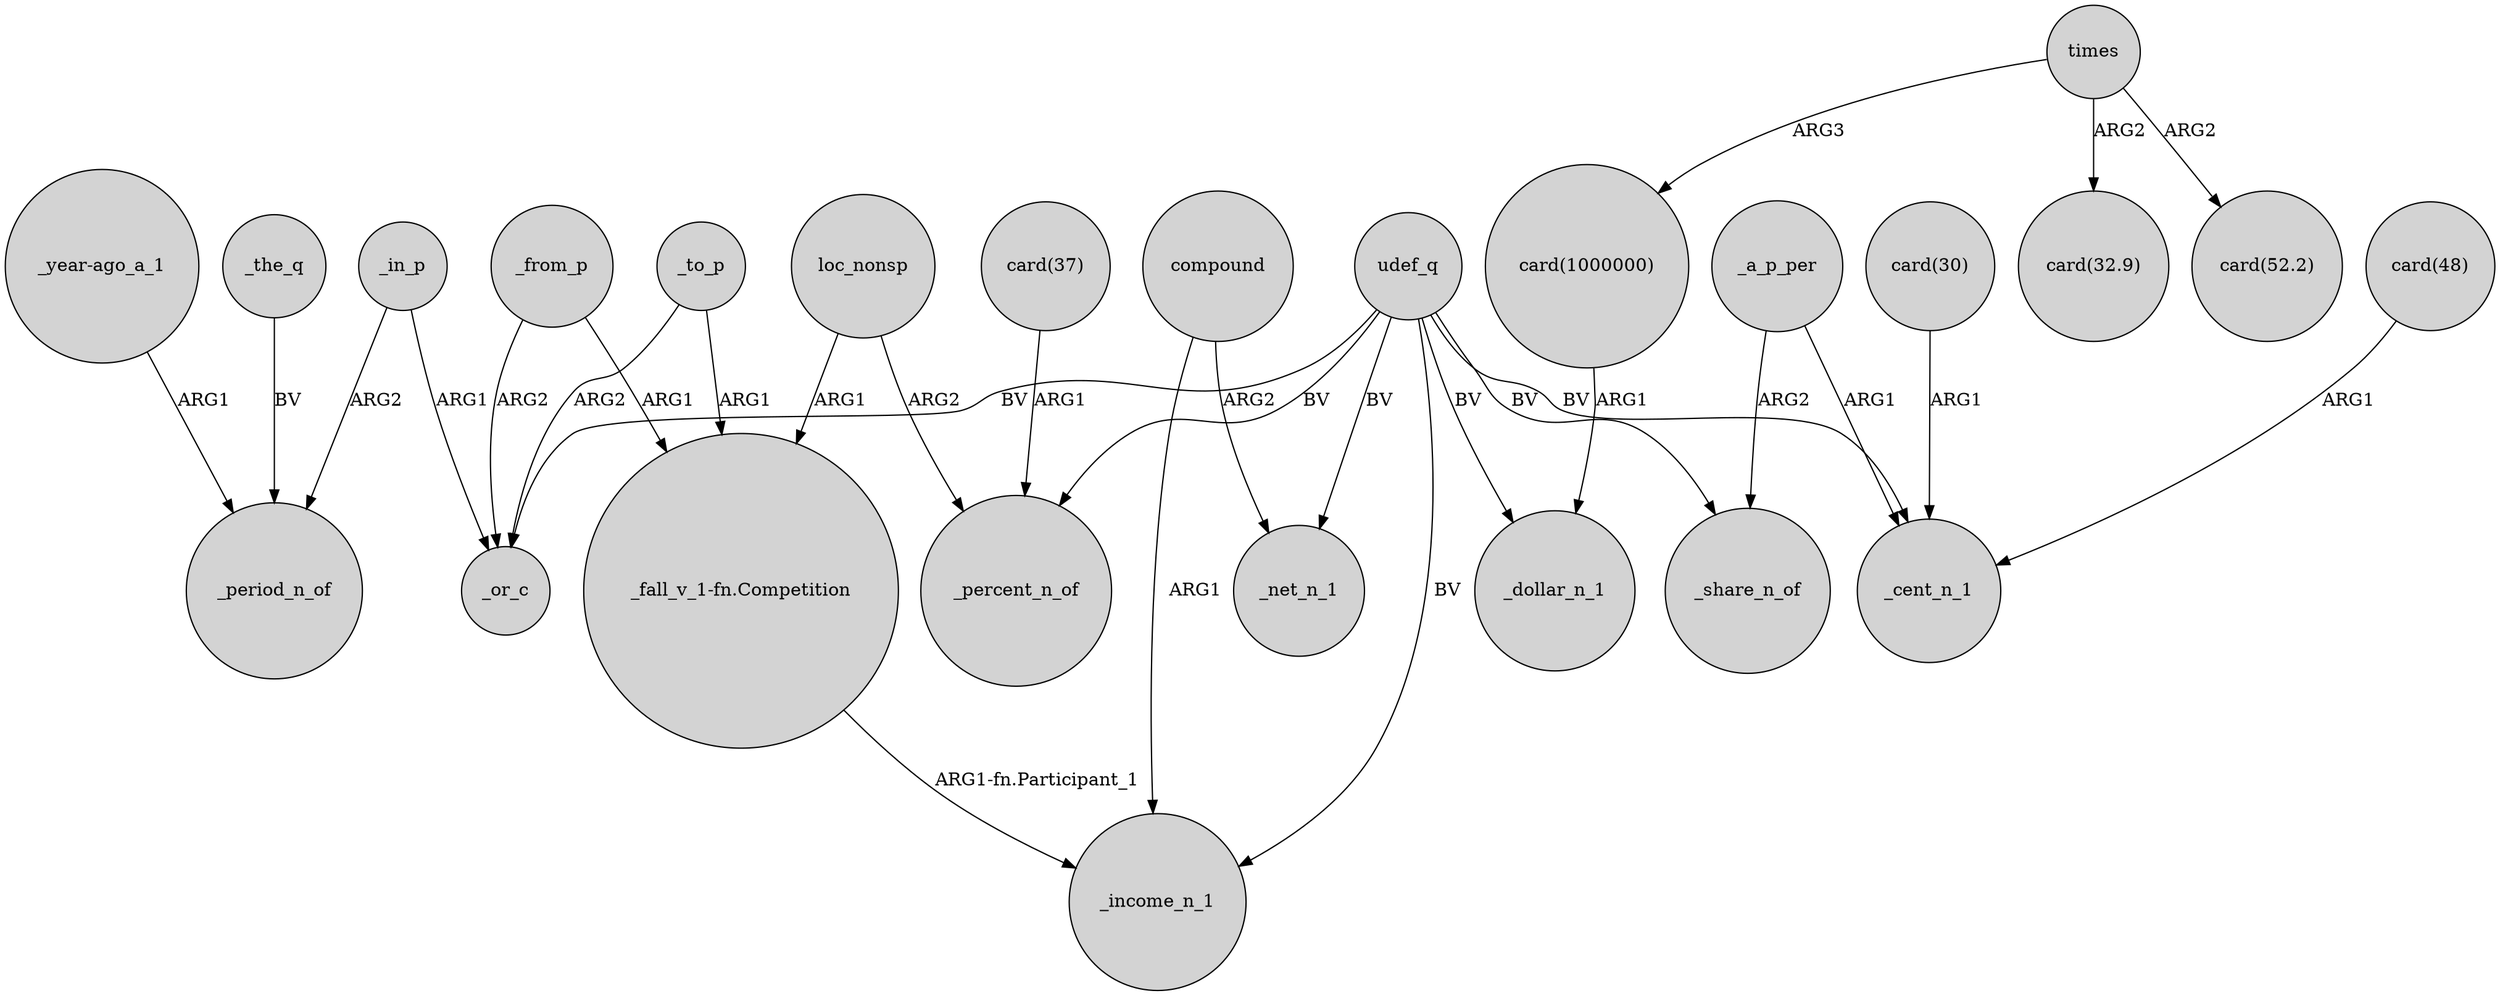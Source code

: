 digraph {
	node [shape=circle style=filled]
	_to_p -> _or_c [label=ARG2]
	times -> "card(32.9)" [label=ARG2]
	compound -> _net_n_1 [label=ARG2]
	_to_p -> "_fall_v_1-fn.Competition" [label=ARG1]
	"card(30)" -> _cent_n_1 [label=ARG1]
	times -> "card(52.2)" [label=ARG2]
	_in_p -> _or_c [label=ARG1]
	_a_p_per -> _cent_n_1 [label=ARG1]
	udef_q -> _income_n_1 [label=BV]
	_in_p -> _period_n_of [label=ARG2]
	loc_nonsp -> "_fall_v_1-fn.Competition" [label=ARG1]
	times -> "card(1000000)" [label=ARG3]
	"_year-ago_a_1" -> _period_n_of [label=ARG1]
	"_fall_v_1-fn.Competition" -> _income_n_1 [label="ARG1-fn.Participant_1"]
	"card(37)" -> _percent_n_of [label=ARG1]
	udef_q -> _cent_n_1 [label=BV]
	udef_q -> _or_c [label=BV]
	_from_p -> "_fall_v_1-fn.Competition" [label=ARG1]
	"card(48)" -> _cent_n_1 [label=ARG1]
	compound -> _income_n_1 [label=ARG1]
	_a_p_per -> _share_n_of [label=ARG2]
	udef_q -> _percent_n_of [label=BV]
	udef_q -> _share_n_of [label=BV]
	udef_q -> _net_n_1 [label=BV]
	udef_q -> _dollar_n_1 [label=BV]
	"card(1000000)" -> _dollar_n_1 [label=ARG1]
	_from_p -> _or_c [label=ARG2]
	_the_q -> _period_n_of [label=BV]
	loc_nonsp -> _percent_n_of [label=ARG2]
}
